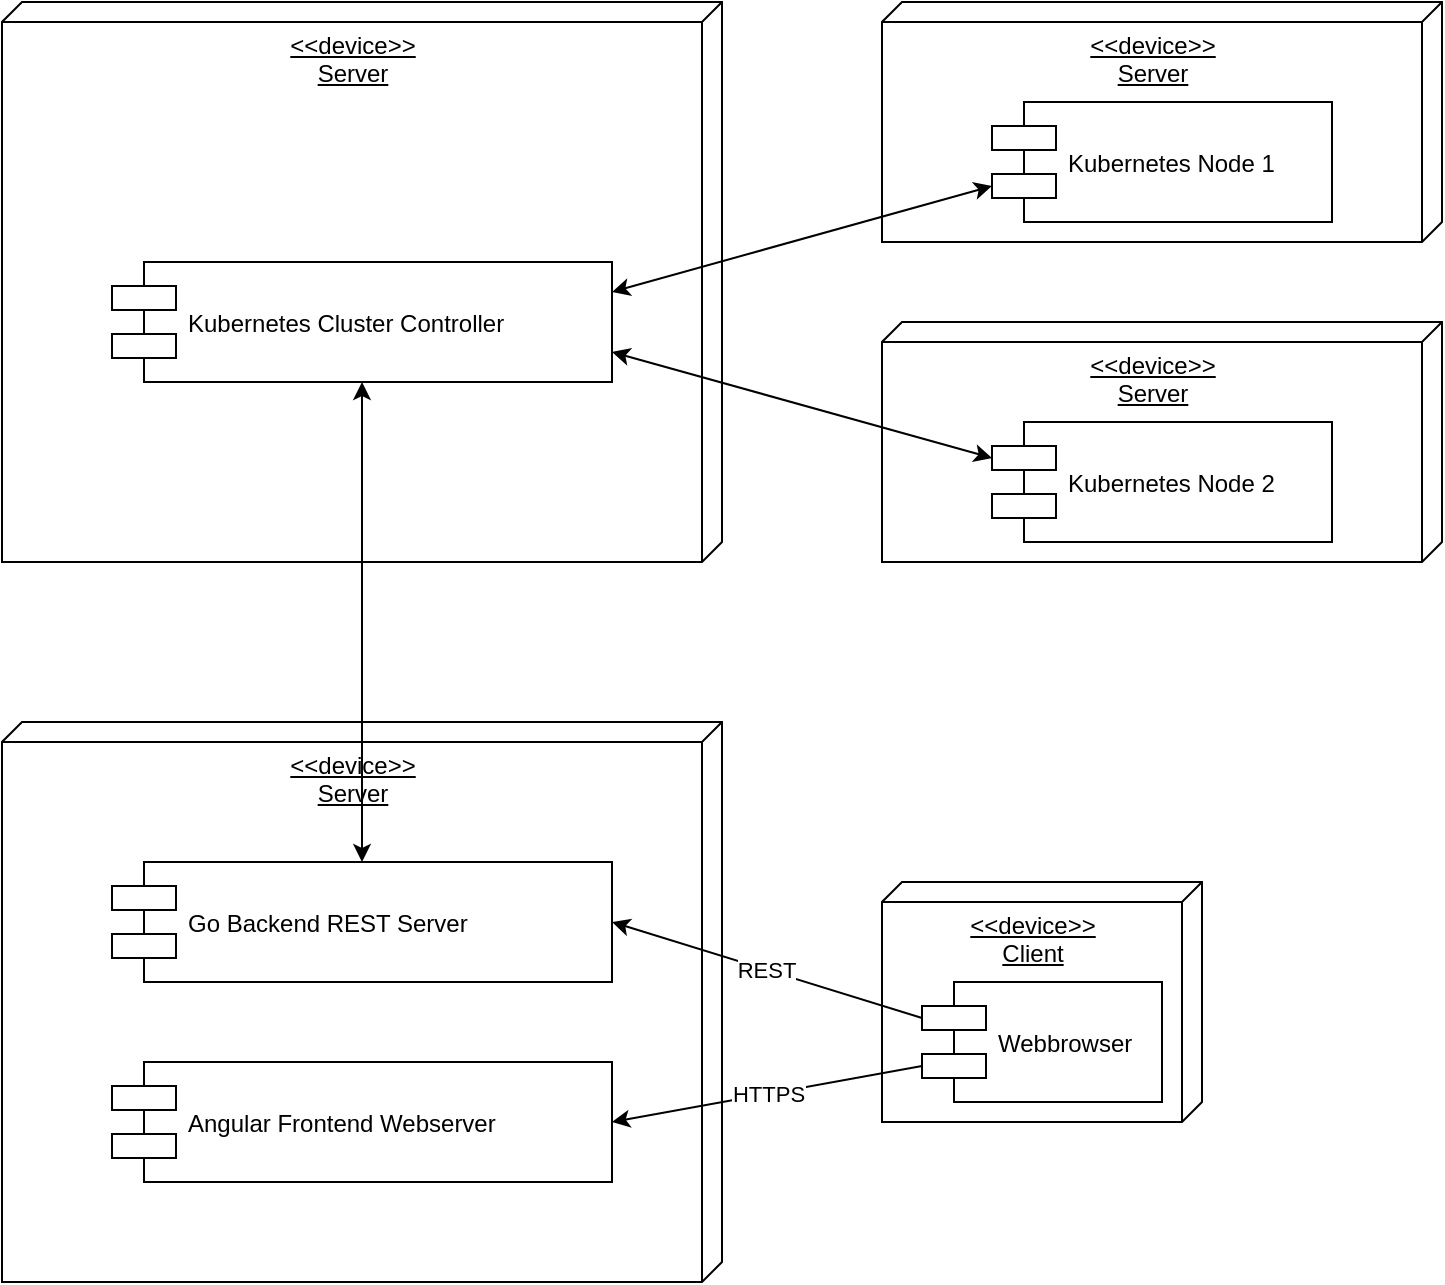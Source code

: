 <mxfile version="12.3.8" type="device" pages="1"><diagram id="ldp3fk2czG58ry_0KfAC" name="Page-1"><mxGraphModel dx="1485" dy="795" grid="1" gridSize="10" guides="1" tooltips="1" connect="1" arrows="1" fold="1" page="1" pageScale="1" pageWidth="827" pageHeight="1169" math="0" shadow="0"><root><mxCell id="0"/><mxCell id="1" parent="0"/><mxCell id="reCFl1mC1gF3RCaNpsOz-10" value="&lt;div align=&quot;center&quot;&gt;&amp;lt;&amp;lt;device&amp;gt;&amp;gt;&lt;/div&gt;&lt;div align=&quot;center&quot;&gt;Server&lt;br&gt;&lt;/div&gt;" style="verticalAlign=top;align=center;spacingTop=8;spacingLeft=2;spacingRight=12;shape=cube;size=10;direction=south;fontStyle=4;html=1;" vertex="1" parent="1"><mxGeometry x="480" y="200" width="280" height="120" as="geometry"/></mxCell><mxCell id="reCFl1mC1gF3RCaNpsOz-8" value="&lt;div align=&quot;center&quot;&gt;&amp;lt;&amp;lt;device&amp;gt;&amp;gt;&lt;/div&gt;&lt;div align=&quot;center&quot;&gt;Server&lt;br&gt;&lt;/div&gt;" style="verticalAlign=top;align=center;spacingTop=8;spacingLeft=2;spacingRight=12;shape=cube;size=10;direction=south;fontStyle=4;html=1;" vertex="1" parent="1"><mxGeometry x="480" y="40" width="280" height="120" as="geometry"/></mxCell><mxCell id="reCFl1mC1gF3RCaNpsOz-4" value="&lt;div align=&quot;center&quot;&gt;&amp;lt;&amp;lt;device&amp;gt;&amp;gt;&lt;/div&gt;&lt;div align=&quot;center&quot;&gt;Client&lt;br&gt;&lt;/div&gt;" style="verticalAlign=top;align=center;spacingTop=8;spacingLeft=2;spacingRight=12;shape=cube;size=10;direction=south;fontStyle=4;html=1;" vertex="1" parent="1"><mxGeometry x="480" y="480" width="160" height="120" as="geometry"/></mxCell><mxCell id="reCFl1mC1gF3RCaNpsOz-1" value="Webbrowser" style="shape=component;align=left;spacingLeft=36;" vertex="1" parent="1"><mxGeometry x="500" y="530" width="120" height="60" as="geometry"/></mxCell><mxCell id="reCFl1mC1gF3RCaNpsOz-2" value="&lt;div align=&quot;center&quot;&gt;&amp;lt;&amp;lt;device&amp;gt;&amp;gt;&lt;/div&gt;&lt;div align=&quot;center&quot;&gt;Server&lt;br&gt;&lt;/div&gt;" style="verticalAlign=top;align=center;spacingTop=8;spacingLeft=2;spacingRight=12;shape=cube;size=10;direction=south;fontStyle=4;html=1;" vertex="1" parent="1"><mxGeometry x="40" y="400" width="360" height="280" as="geometry"/></mxCell><mxCell id="reCFl1mC1gF3RCaNpsOz-3" value="&lt;div align=&quot;center&quot;&gt;&amp;lt;&amp;lt;device&amp;gt;&amp;gt;&lt;/div&gt;&lt;div align=&quot;center&quot;&gt;Server&lt;br&gt;&lt;/div&gt;" style="verticalAlign=top;align=center;spacingTop=8;spacingLeft=2;spacingRight=12;shape=cube;size=10;direction=south;fontStyle=4;html=1;" vertex="1" parent="1"><mxGeometry x="40" y="40" width="360" height="280" as="geometry"/></mxCell><mxCell id="reCFl1mC1gF3RCaNpsOz-18" value="HTTPS" style="edgeStyle=none;rounded=0;orthogonalLoop=1;jettySize=auto;html=1;exitX=1;exitY=0.5;exitDx=0;exitDy=0;entryX=0;entryY=0.7;entryDx=0;entryDy=0;startArrow=classic;startFill=1;endArrow=none;endFill=0;" edge="1" parent="1" source="reCFl1mC1gF3RCaNpsOz-5" target="reCFl1mC1gF3RCaNpsOz-1"><mxGeometry relative="1" as="geometry"/></mxCell><mxCell id="reCFl1mC1gF3RCaNpsOz-5" value="Angular Frontend Webserver" style="shape=component;align=left;spacingLeft=36;" vertex="1" parent="1"><mxGeometry x="95" y="570" width="250" height="60" as="geometry"/></mxCell><mxCell id="reCFl1mC1gF3RCaNpsOz-19" value="REST" style="edgeStyle=none;rounded=0;orthogonalLoop=1;jettySize=auto;html=1;exitX=1;exitY=0.5;exitDx=0;exitDy=0;entryX=0;entryY=0.3;entryDx=0;entryDy=0;startArrow=classic;startFill=1;endArrow=none;endFill=0;" edge="1" parent="1" source="reCFl1mC1gF3RCaNpsOz-6" target="reCFl1mC1gF3RCaNpsOz-1"><mxGeometry relative="1" as="geometry"/></mxCell><mxCell id="reCFl1mC1gF3RCaNpsOz-6" value="Go Backend REST Server" style="shape=component;align=left;spacingLeft=36;" vertex="1" parent="1"><mxGeometry x="95" y="470" width="250" height="60" as="geometry"/></mxCell><mxCell id="reCFl1mC1gF3RCaNpsOz-15" style="rounded=0;orthogonalLoop=1;jettySize=auto;html=1;exitX=1;exitY=0.75;exitDx=0;exitDy=0;entryX=0;entryY=0.3;entryDx=0;entryDy=0;startArrow=classic;startFill=1;" edge="1" parent="1" source="reCFl1mC1gF3RCaNpsOz-7" target="reCFl1mC1gF3RCaNpsOz-11"><mxGeometry relative="1" as="geometry"/></mxCell><mxCell id="reCFl1mC1gF3RCaNpsOz-16" style="rounded=0;orthogonalLoop=1;jettySize=auto;html=1;exitX=1;exitY=0.25;exitDx=0;exitDy=0;entryX=0;entryY=0.7;entryDx=0;entryDy=0;startArrow=classic;startFill=1;" edge="1" parent="1" source="reCFl1mC1gF3RCaNpsOz-7" target="reCFl1mC1gF3RCaNpsOz-9"><mxGeometry relative="1" as="geometry"/></mxCell><mxCell id="reCFl1mC1gF3RCaNpsOz-17" style="edgeStyle=none;rounded=0;orthogonalLoop=1;jettySize=auto;html=1;exitX=0.5;exitY=1;exitDx=0;exitDy=0;entryX=0.5;entryY=0;entryDx=0;entryDy=0;startArrow=classic;startFill=1;" edge="1" parent="1" source="reCFl1mC1gF3RCaNpsOz-7" target="reCFl1mC1gF3RCaNpsOz-6"><mxGeometry relative="1" as="geometry"/></mxCell><mxCell id="reCFl1mC1gF3RCaNpsOz-7" value="Kubernetes Cluster Controller" style="shape=component;align=left;spacingLeft=36;" vertex="1" parent="1"><mxGeometry x="95" y="170" width="250" height="60" as="geometry"/></mxCell><mxCell id="reCFl1mC1gF3RCaNpsOz-9" value="Kubernetes Node 1" style="shape=component;align=left;spacingLeft=36;" vertex="1" parent="1"><mxGeometry x="535" y="90" width="170" height="60" as="geometry"/></mxCell><mxCell id="reCFl1mC1gF3RCaNpsOz-11" value="Kubernetes Node 2" style="shape=component;align=left;spacingLeft=36;" vertex="1" parent="1"><mxGeometry x="535" y="250" width="170" height="60" as="geometry"/></mxCell></root></mxGraphModel></diagram></mxfile>